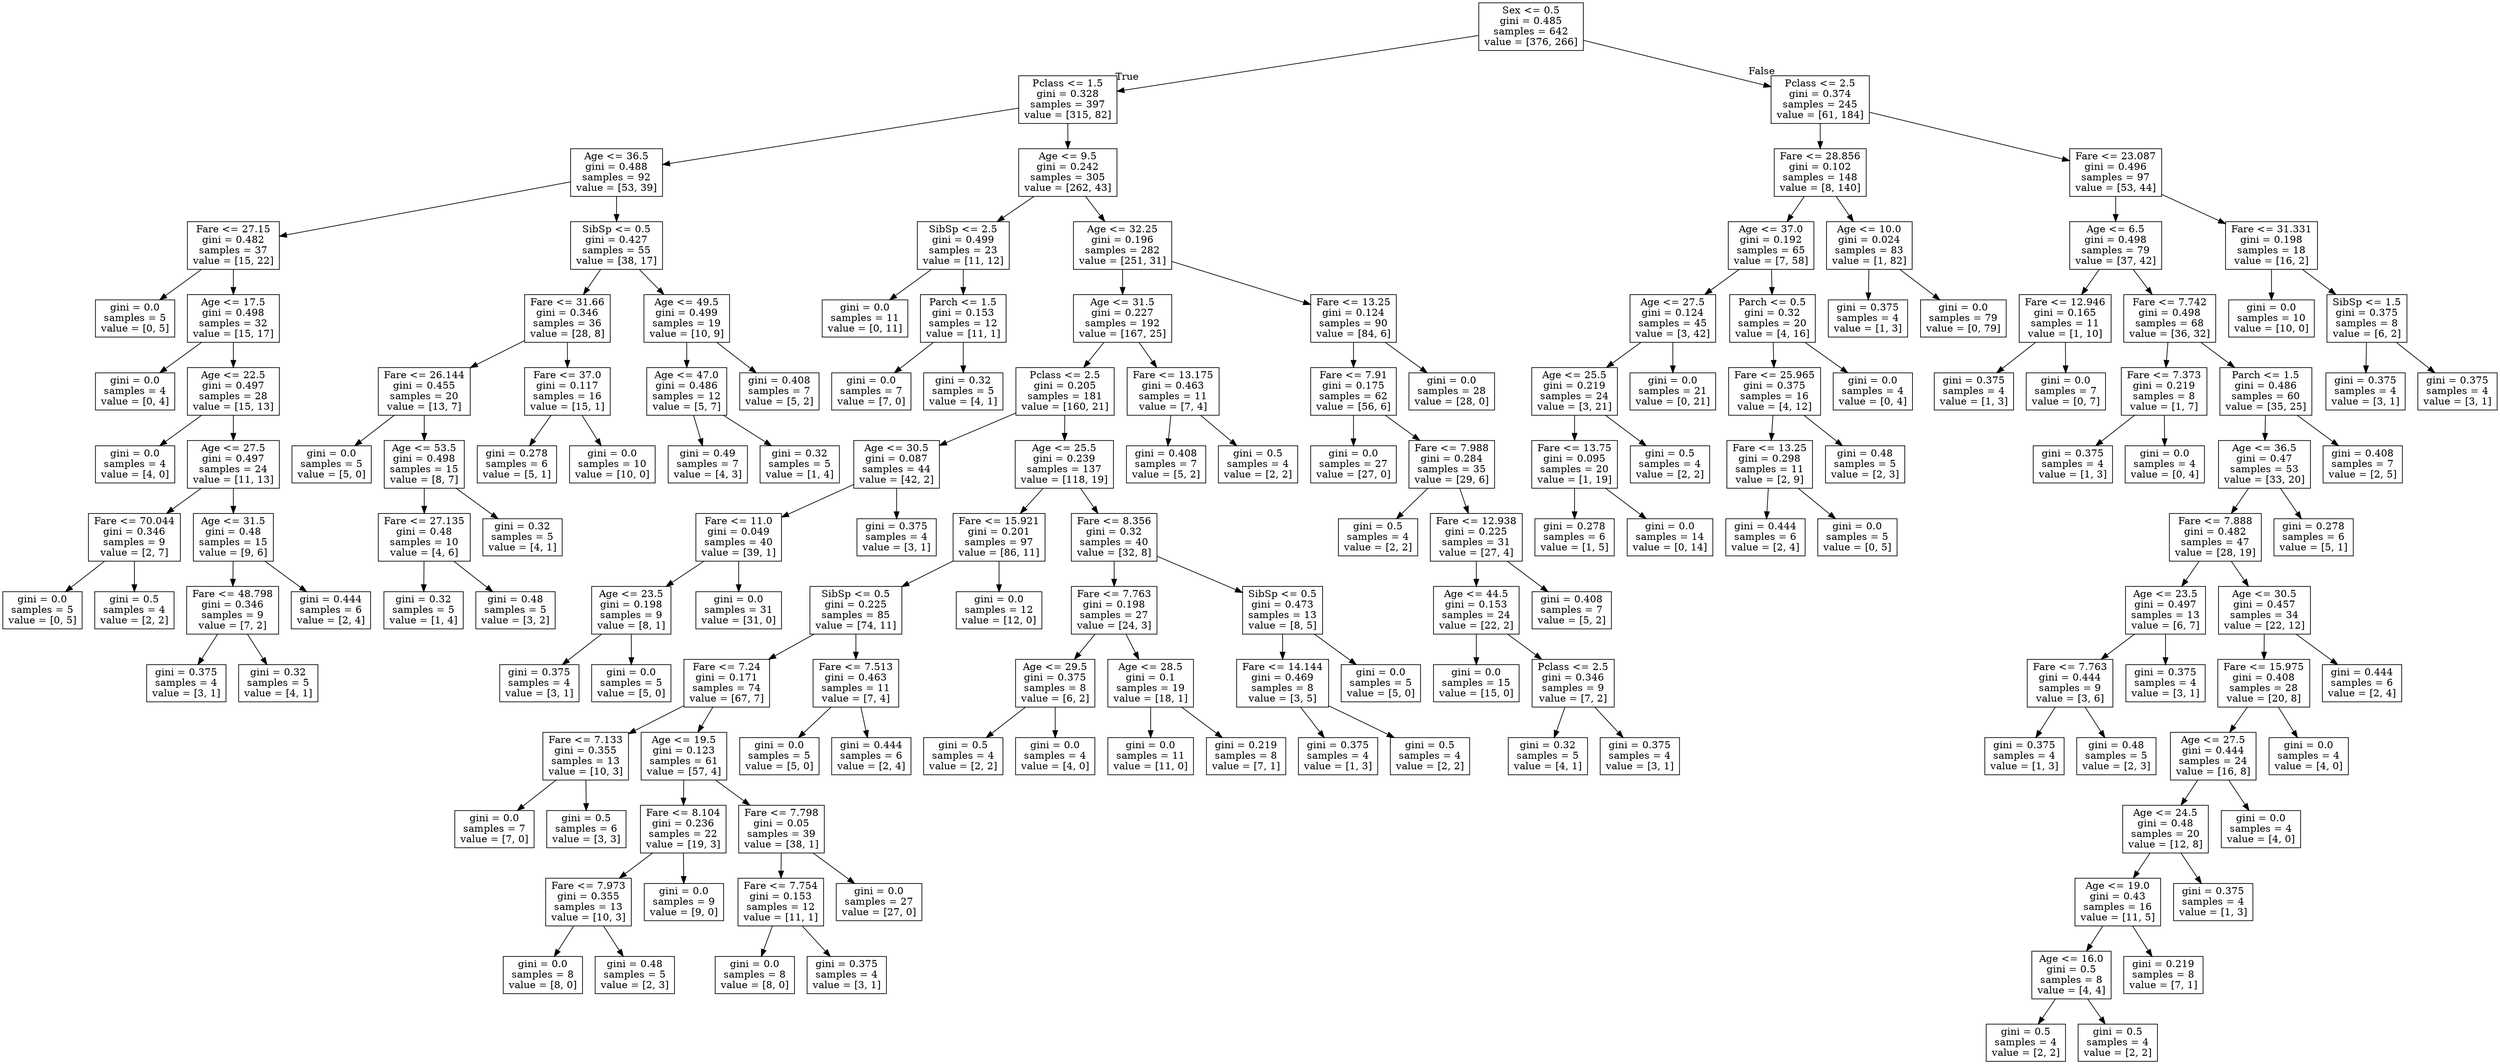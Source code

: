digraph Tree {
node [shape=box] ;
0 [label="Sex <= 0.5\ngini = 0.485\nsamples = 642\nvalue = [376, 266]"] ;
1 [label="Pclass <= 1.5\ngini = 0.328\nsamples = 397\nvalue = [315, 82]"] ;
0 -> 1 [labeldistance=2.5, labelangle=45, headlabel="True"] ;
2 [label="Age <= 36.5\ngini = 0.488\nsamples = 92\nvalue = [53, 39]"] ;
1 -> 2 ;
3 [label="Fare <= 27.15\ngini = 0.482\nsamples = 37\nvalue = [15, 22]"] ;
2 -> 3 ;
4 [label="gini = 0.0\nsamples = 5\nvalue = [0, 5]"] ;
3 -> 4 ;
5 [label="Age <= 17.5\ngini = 0.498\nsamples = 32\nvalue = [15, 17]"] ;
3 -> 5 ;
6 [label="gini = 0.0\nsamples = 4\nvalue = [0, 4]"] ;
5 -> 6 ;
7 [label="Age <= 22.5\ngini = 0.497\nsamples = 28\nvalue = [15, 13]"] ;
5 -> 7 ;
8 [label="gini = 0.0\nsamples = 4\nvalue = [4, 0]"] ;
7 -> 8 ;
9 [label="Age <= 27.5\ngini = 0.497\nsamples = 24\nvalue = [11, 13]"] ;
7 -> 9 ;
10 [label="Fare <= 70.044\ngini = 0.346\nsamples = 9\nvalue = [2, 7]"] ;
9 -> 10 ;
11 [label="gini = 0.0\nsamples = 5\nvalue = [0, 5]"] ;
10 -> 11 ;
12 [label="gini = 0.5\nsamples = 4\nvalue = [2, 2]"] ;
10 -> 12 ;
13 [label="Age <= 31.5\ngini = 0.48\nsamples = 15\nvalue = [9, 6]"] ;
9 -> 13 ;
14 [label="Fare <= 48.798\ngini = 0.346\nsamples = 9\nvalue = [7, 2]"] ;
13 -> 14 ;
15 [label="gini = 0.375\nsamples = 4\nvalue = [3, 1]"] ;
14 -> 15 ;
16 [label="gini = 0.32\nsamples = 5\nvalue = [4, 1]"] ;
14 -> 16 ;
17 [label="gini = 0.444\nsamples = 6\nvalue = [2, 4]"] ;
13 -> 17 ;
18 [label="SibSp <= 0.5\ngini = 0.427\nsamples = 55\nvalue = [38, 17]"] ;
2 -> 18 ;
19 [label="Fare <= 31.66\ngini = 0.346\nsamples = 36\nvalue = [28, 8]"] ;
18 -> 19 ;
20 [label="Fare <= 26.144\ngini = 0.455\nsamples = 20\nvalue = [13, 7]"] ;
19 -> 20 ;
21 [label="gini = 0.0\nsamples = 5\nvalue = [5, 0]"] ;
20 -> 21 ;
22 [label="Age <= 53.5\ngini = 0.498\nsamples = 15\nvalue = [8, 7]"] ;
20 -> 22 ;
23 [label="Fare <= 27.135\ngini = 0.48\nsamples = 10\nvalue = [4, 6]"] ;
22 -> 23 ;
24 [label="gini = 0.32\nsamples = 5\nvalue = [1, 4]"] ;
23 -> 24 ;
25 [label="gini = 0.48\nsamples = 5\nvalue = [3, 2]"] ;
23 -> 25 ;
26 [label="gini = 0.32\nsamples = 5\nvalue = [4, 1]"] ;
22 -> 26 ;
27 [label="Fare <= 37.0\ngini = 0.117\nsamples = 16\nvalue = [15, 1]"] ;
19 -> 27 ;
28 [label="gini = 0.278\nsamples = 6\nvalue = [5, 1]"] ;
27 -> 28 ;
29 [label="gini = 0.0\nsamples = 10\nvalue = [10, 0]"] ;
27 -> 29 ;
30 [label="Age <= 49.5\ngini = 0.499\nsamples = 19\nvalue = [10, 9]"] ;
18 -> 30 ;
31 [label="Age <= 47.0\ngini = 0.486\nsamples = 12\nvalue = [5, 7]"] ;
30 -> 31 ;
32 [label="gini = 0.49\nsamples = 7\nvalue = [4, 3]"] ;
31 -> 32 ;
33 [label="gini = 0.32\nsamples = 5\nvalue = [1, 4]"] ;
31 -> 33 ;
34 [label="gini = 0.408\nsamples = 7\nvalue = [5, 2]"] ;
30 -> 34 ;
35 [label="Age <= 9.5\ngini = 0.242\nsamples = 305\nvalue = [262, 43]"] ;
1 -> 35 ;
36 [label="SibSp <= 2.5\ngini = 0.499\nsamples = 23\nvalue = [11, 12]"] ;
35 -> 36 ;
37 [label="gini = 0.0\nsamples = 11\nvalue = [0, 11]"] ;
36 -> 37 ;
38 [label="Parch <= 1.5\ngini = 0.153\nsamples = 12\nvalue = [11, 1]"] ;
36 -> 38 ;
39 [label="gini = 0.0\nsamples = 7\nvalue = [7, 0]"] ;
38 -> 39 ;
40 [label="gini = 0.32\nsamples = 5\nvalue = [4, 1]"] ;
38 -> 40 ;
41 [label="Age <= 32.25\ngini = 0.196\nsamples = 282\nvalue = [251, 31]"] ;
35 -> 41 ;
42 [label="Age <= 31.5\ngini = 0.227\nsamples = 192\nvalue = [167, 25]"] ;
41 -> 42 ;
43 [label="Pclass <= 2.5\ngini = 0.205\nsamples = 181\nvalue = [160, 21]"] ;
42 -> 43 ;
44 [label="Age <= 30.5\ngini = 0.087\nsamples = 44\nvalue = [42, 2]"] ;
43 -> 44 ;
45 [label="Fare <= 11.0\ngini = 0.049\nsamples = 40\nvalue = [39, 1]"] ;
44 -> 45 ;
46 [label="Age <= 23.5\ngini = 0.198\nsamples = 9\nvalue = [8, 1]"] ;
45 -> 46 ;
47 [label="gini = 0.375\nsamples = 4\nvalue = [3, 1]"] ;
46 -> 47 ;
48 [label="gini = 0.0\nsamples = 5\nvalue = [5, 0]"] ;
46 -> 48 ;
49 [label="gini = 0.0\nsamples = 31\nvalue = [31, 0]"] ;
45 -> 49 ;
50 [label="gini = 0.375\nsamples = 4\nvalue = [3, 1]"] ;
44 -> 50 ;
51 [label="Age <= 25.5\ngini = 0.239\nsamples = 137\nvalue = [118, 19]"] ;
43 -> 51 ;
52 [label="Fare <= 15.921\ngini = 0.201\nsamples = 97\nvalue = [86, 11]"] ;
51 -> 52 ;
53 [label="SibSp <= 0.5\ngini = 0.225\nsamples = 85\nvalue = [74, 11]"] ;
52 -> 53 ;
54 [label="Fare <= 7.24\ngini = 0.171\nsamples = 74\nvalue = [67, 7]"] ;
53 -> 54 ;
55 [label="Fare <= 7.133\ngini = 0.355\nsamples = 13\nvalue = [10, 3]"] ;
54 -> 55 ;
56 [label="gini = 0.0\nsamples = 7\nvalue = [7, 0]"] ;
55 -> 56 ;
57 [label="gini = 0.5\nsamples = 6\nvalue = [3, 3]"] ;
55 -> 57 ;
58 [label="Age <= 19.5\ngini = 0.123\nsamples = 61\nvalue = [57, 4]"] ;
54 -> 58 ;
59 [label="Fare <= 8.104\ngini = 0.236\nsamples = 22\nvalue = [19, 3]"] ;
58 -> 59 ;
60 [label="Fare <= 7.973\ngini = 0.355\nsamples = 13\nvalue = [10, 3]"] ;
59 -> 60 ;
61 [label="gini = 0.0\nsamples = 8\nvalue = [8, 0]"] ;
60 -> 61 ;
62 [label="gini = 0.48\nsamples = 5\nvalue = [2, 3]"] ;
60 -> 62 ;
63 [label="gini = 0.0\nsamples = 9\nvalue = [9, 0]"] ;
59 -> 63 ;
64 [label="Fare <= 7.798\ngini = 0.05\nsamples = 39\nvalue = [38, 1]"] ;
58 -> 64 ;
65 [label="Fare <= 7.754\ngini = 0.153\nsamples = 12\nvalue = [11, 1]"] ;
64 -> 65 ;
66 [label="gini = 0.0\nsamples = 8\nvalue = [8, 0]"] ;
65 -> 66 ;
67 [label="gini = 0.375\nsamples = 4\nvalue = [3, 1]"] ;
65 -> 67 ;
68 [label="gini = 0.0\nsamples = 27\nvalue = [27, 0]"] ;
64 -> 68 ;
69 [label="Fare <= 7.513\ngini = 0.463\nsamples = 11\nvalue = [7, 4]"] ;
53 -> 69 ;
70 [label="gini = 0.0\nsamples = 5\nvalue = [5, 0]"] ;
69 -> 70 ;
71 [label="gini = 0.444\nsamples = 6\nvalue = [2, 4]"] ;
69 -> 71 ;
72 [label="gini = 0.0\nsamples = 12\nvalue = [12, 0]"] ;
52 -> 72 ;
73 [label="Fare <= 8.356\ngini = 0.32\nsamples = 40\nvalue = [32, 8]"] ;
51 -> 73 ;
74 [label="Fare <= 7.763\ngini = 0.198\nsamples = 27\nvalue = [24, 3]"] ;
73 -> 74 ;
75 [label="Age <= 29.5\ngini = 0.375\nsamples = 8\nvalue = [6, 2]"] ;
74 -> 75 ;
76 [label="gini = 0.5\nsamples = 4\nvalue = [2, 2]"] ;
75 -> 76 ;
77 [label="gini = 0.0\nsamples = 4\nvalue = [4, 0]"] ;
75 -> 77 ;
78 [label="Age <= 28.5\ngini = 0.1\nsamples = 19\nvalue = [18, 1]"] ;
74 -> 78 ;
79 [label="gini = 0.0\nsamples = 11\nvalue = [11, 0]"] ;
78 -> 79 ;
80 [label="gini = 0.219\nsamples = 8\nvalue = [7, 1]"] ;
78 -> 80 ;
81 [label="SibSp <= 0.5\ngini = 0.473\nsamples = 13\nvalue = [8, 5]"] ;
73 -> 81 ;
82 [label="Fare <= 14.144\ngini = 0.469\nsamples = 8\nvalue = [3, 5]"] ;
81 -> 82 ;
83 [label="gini = 0.375\nsamples = 4\nvalue = [1, 3]"] ;
82 -> 83 ;
84 [label="gini = 0.5\nsamples = 4\nvalue = [2, 2]"] ;
82 -> 84 ;
85 [label="gini = 0.0\nsamples = 5\nvalue = [5, 0]"] ;
81 -> 85 ;
86 [label="Fare <= 13.175\ngini = 0.463\nsamples = 11\nvalue = [7, 4]"] ;
42 -> 86 ;
87 [label="gini = 0.408\nsamples = 7\nvalue = [5, 2]"] ;
86 -> 87 ;
88 [label="gini = 0.5\nsamples = 4\nvalue = [2, 2]"] ;
86 -> 88 ;
89 [label="Fare <= 13.25\ngini = 0.124\nsamples = 90\nvalue = [84, 6]"] ;
41 -> 89 ;
90 [label="Fare <= 7.91\ngini = 0.175\nsamples = 62\nvalue = [56, 6]"] ;
89 -> 90 ;
91 [label="gini = 0.0\nsamples = 27\nvalue = [27, 0]"] ;
90 -> 91 ;
92 [label="Fare <= 7.988\ngini = 0.284\nsamples = 35\nvalue = [29, 6]"] ;
90 -> 92 ;
93 [label="gini = 0.5\nsamples = 4\nvalue = [2, 2]"] ;
92 -> 93 ;
94 [label="Fare <= 12.938\ngini = 0.225\nsamples = 31\nvalue = [27, 4]"] ;
92 -> 94 ;
95 [label="Age <= 44.5\ngini = 0.153\nsamples = 24\nvalue = [22, 2]"] ;
94 -> 95 ;
96 [label="gini = 0.0\nsamples = 15\nvalue = [15, 0]"] ;
95 -> 96 ;
97 [label="Pclass <= 2.5\ngini = 0.346\nsamples = 9\nvalue = [7, 2]"] ;
95 -> 97 ;
98 [label="gini = 0.32\nsamples = 5\nvalue = [4, 1]"] ;
97 -> 98 ;
99 [label="gini = 0.375\nsamples = 4\nvalue = [3, 1]"] ;
97 -> 99 ;
100 [label="gini = 0.408\nsamples = 7\nvalue = [5, 2]"] ;
94 -> 100 ;
101 [label="gini = 0.0\nsamples = 28\nvalue = [28, 0]"] ;
89 -> 101 ;
102 [label="Pclass <= 2.5\ngini = 0.374\nsamples = 245\nvalue = [61, 184]"] ;
0 -> 102 [labeldistance=2.5, labelangle=-45, headlabel="False"] ;
103 [label="Fare <= 28.856\ngini = 0.102\nsamples = 148\nvalue = [8, 140]"] ;
102 -> 103 ;
104 [label="Age <= 37.0\ngini = 0.192\nsamples = 65\nvalue = [7, 58]"] ;
103 -> 104 ;
105 [label="Age <= 27.5\ngini = 0.124\nsamples = 45\nvalue = [3, 42]"] ;
104 -> 105 ;
106 [label="Age <= 25.5\ngini = 0.219\nsamples = 24\nvalue = [3, 21]"] ;
105 -> 106 ;
107 [label="Fare <= 13.75\ngini = 0.095\nsamples = 20\nvalue = [1, 19]"] ;
106 -> 107 ;
108 [label="gini = 0.278\nsamples = 6\nvalue = [1, 5]"] ;
107 -> 108 ;
109 [label="gini = 0.0\nsamples = 14\nvalue = [0, 14]"] ;
107 -> 109 ;
110 [label="gini = 0.5\nsamples = 4\nvalue = [2, 2]"] ;
106 -> 110 ;
111 [label="gini = 0.0\nsamples = 21\nvalue = [0, 21]"] ;
105 -> 111 ;
112 [label="Parch <= 0.5\ngini = 0.32\nsamples = 20\nvalue = [4, 16]"] ;
104 -> 112 ;
113 [label="Fare <= 25.965\ngini = 0.375\nsamples = 16\nvalue = [4, 12]"] ;
112 -> 113 ;
114 [label="Fare <= 13.25\ngini = 0.298\nsamples = 11\nvalue = [2, 9]"] ;
113 -> 114 ;
115 [label="gini = 0.444\nsamples = 6\nvalue = [2, 4]"] ;
114 -> 115 ;
116 [label="gini = 0.0\nsamples = 5\nvalue = [0, 5]"] ;
114 -> 116 ;
117 [label="gini = 0.48\nsamples = 5\nvalue = [2, 3]"] ;
113 -> 117 ;
118 [label="gini = 0.0\nsamples = 4\nvalue = [0, 4]"] ;
112 -> 118 ;
119 [label="Age <= 10.0\ngini = 0.024\nsamples = 83\nvalue = [1, 82]"] ;
103 -> 119 ;
120 [label="gini = 0.375\nsamples = 4\nvalue = [1, 3]"] ;
119 -> 120 ;
121 [label="gini = 0.0\nsamples = 79\nvalue = [0, 79]"] ;
119 -> 121 ;
122 [label="Fare <= 23.087\ngini = 0.496\nsamples = 97\nvalue = [53, 44]"] ;
102 -> 122 ;
123 [label="Age <= 6.5\ngini = 0.498\nsamples = 79\nvalue = [37, 42]"] ;
122 -> 123 ;
124 [label="Fare <= 12.946\ngini = 0.165\nsamples = 11\nvalue = [1, 10]"] ;
123 -> 124 ;
125 [label="gini = 0.375\nsamples = 4\nvalue = [1, 3]"] ;
124 -> 125 ;
126 [label="gini = 0.0\nsamples = 7\nvalue = [0, 7]"] ;
124 -> 126 ;
127 [label="Fare <= 7.742\ngini = 0.498\nsamples = 68\nvalue = [36, 32]"] ;
123 -> 127 ;
128 [label="Fare <= 7.373\ngini = 0.219\nsamples = 8\nvalue = [1, 7]"] ;
127 -> 128 ;
129 [label="gini = 0.375\nsamples = 4\nvalue = [1, 3]"] ;
128 -> 129 ;
130 [label="gini = 0.0\nsamples = 4\nvalue = [0, 4]"] ;
128 -> 130 ;
131 [label="Parch <= 1.5\ngini = 0.486\nsamples = 60\nvalue = [35, 25]"] ;
127 -> 131 ;
132 [label="Age <= 36.5\ngini = 0.47\nsamples = 53\nvalue = [33, 20]"] ;
131 -> 132 ;
133 [label="Fare <= 7.888\ngini = 0.482\nsamples = 47\nvalue = [28, 19]"] ;
132 -> 133 ;
134 [label="Age <= 23.5\ngini = 0.497\nsamples = 13\nvalue = [6, 7]"] ;
133 -> 134 ;
135 [label="Fare <= 7.763\ngini = 0.444\nsamples = 9\nvalue = [3, 6]"] ;
134 -> 135 ;
136 [label="gini = 0.375\nsamples = 4\nvalue = [1, 3]"] ;
135 -> 136 ;
137 [label="gini = 0.48\nsamples = 5\nvalue = [2, 3]"] ;
135 -> 137 ;
138 [label="gini = 0.375\nsamples = 4\nvalue = [3, 1]"] ;
134 -> 138 ;
139 [label="Age <= 30.5\ngini = 0.457\nsamples = 34\nvalue = [22, 12]"] ;
133 -> 139 ;
140 [label="Fare <= 15.975\ngini = 0.408\nsamples = 28\nvalue = [20, 8]"] ;
139 -> 140 ;
141 [label="Age <= 27.5\ngini = 0.444\nsamples = 24\nvalue = [16, 8]"] ;
140 -> 141 ;
142 [label="Age <= 24.5\ngini = 0.48\nsamples = 20\nvalue = [12, 8]"] ;
141 -> 142 ;
143 [label="Age <= 19.0\ngini = 0.43\nsamples = 16\nvalue = [11, 5]"] ;
142 -> 143 ;
144 [label="Age <= 16.0\ngini = 0.5\nsamples = 8\nvalue = [4, 4]"] ;
143 -> 144 ;
145 [label="gini = 0.5\nsamples = 4\nvalue = [2, 2]"] ;
144 -> 145 ;
146 [label="gini = 0.5\nsamples = 4\nvalue = [2, 2]"] ;
144 -> 146 ;
147 [label="gini = 0.219\nsamples = 8\nvalue = [7, 1]"] ;
143 -> 147 ;
148 [label="gini = 0.375\nsamples = 4\nvalue = [1, 3]"] ;
142 -> 148 ;
149 [label="gini = 0.0\nsamples = 4\nvalue = [4, 0]"] ;
141 -> 149 ;
150 [label="gini = 0.0\nsamples = 4\nvalue = [4, 0]"] ;
140 -> 150 ;
151 [label="gini = 0.444\nsamples = 6\nvalue = [2, 4]"] ;
139 -> 151 ;
152 [label="gini = 0.278\nsamples = 6\nvalue = [5, 1]"] ;
132 -> 152 ;
153 [label="gini = 0.408\nsamples = 7\nvalue = [2, 5]"] ;
131 -> 153 ;
154 [label="Fare <= 31.331\ngini = 0.198\nsamples = 18\nvalue = [16, 2]"] ;
122 -> 154 ;
155 [label="gini = 0.0\nsamples = 10\nvalue = [10, 0]"] ;
154 -> 155 ;
156 [label="SibSp <= 1.5\ngini = 0.375\nsamples = 8\nvalue = [6, 2]"] ;
154 -> 156 ;
157 [label="gini = 0.375\nsamples = 4\nvalue = [3, 1]"] ;
156 -> 157 ;
158 [label="gini = 0.375\nsamples = 4\nvalue = [3, 1]"] ;
156 -> 158 ;
}